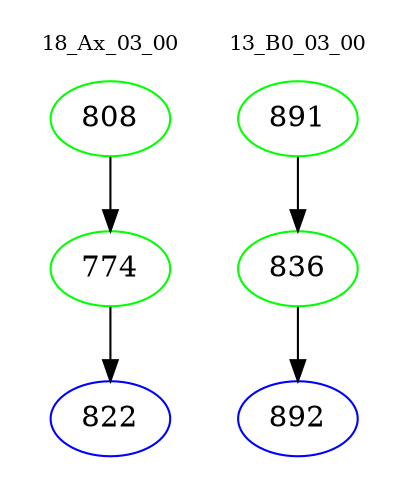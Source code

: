 digraph{
subgraph cluster_0 {
color = white
label = "18_Ax_03_00";
fontsize=10;
T0_808 [label="808", color="green"]
T0_808 -> T0_774 [color="black"]
T0_774 [label="774", color="green"]
T0_774 -> T0_822 [color="black"]
T0_822 [label="822", color="blue"]
}
subgraph cluster_1 {
color = white
label = "13_B0_03_00";
fontsize=10;
T1_891 [label="891", color="green"]
T1_891 -> T1_836 [color="black"]
T1_836 [label="836", color="green"]
T1_836 -> T1_892 [color="black"]
T1_892 [label="892", color="blue"]
}
}
